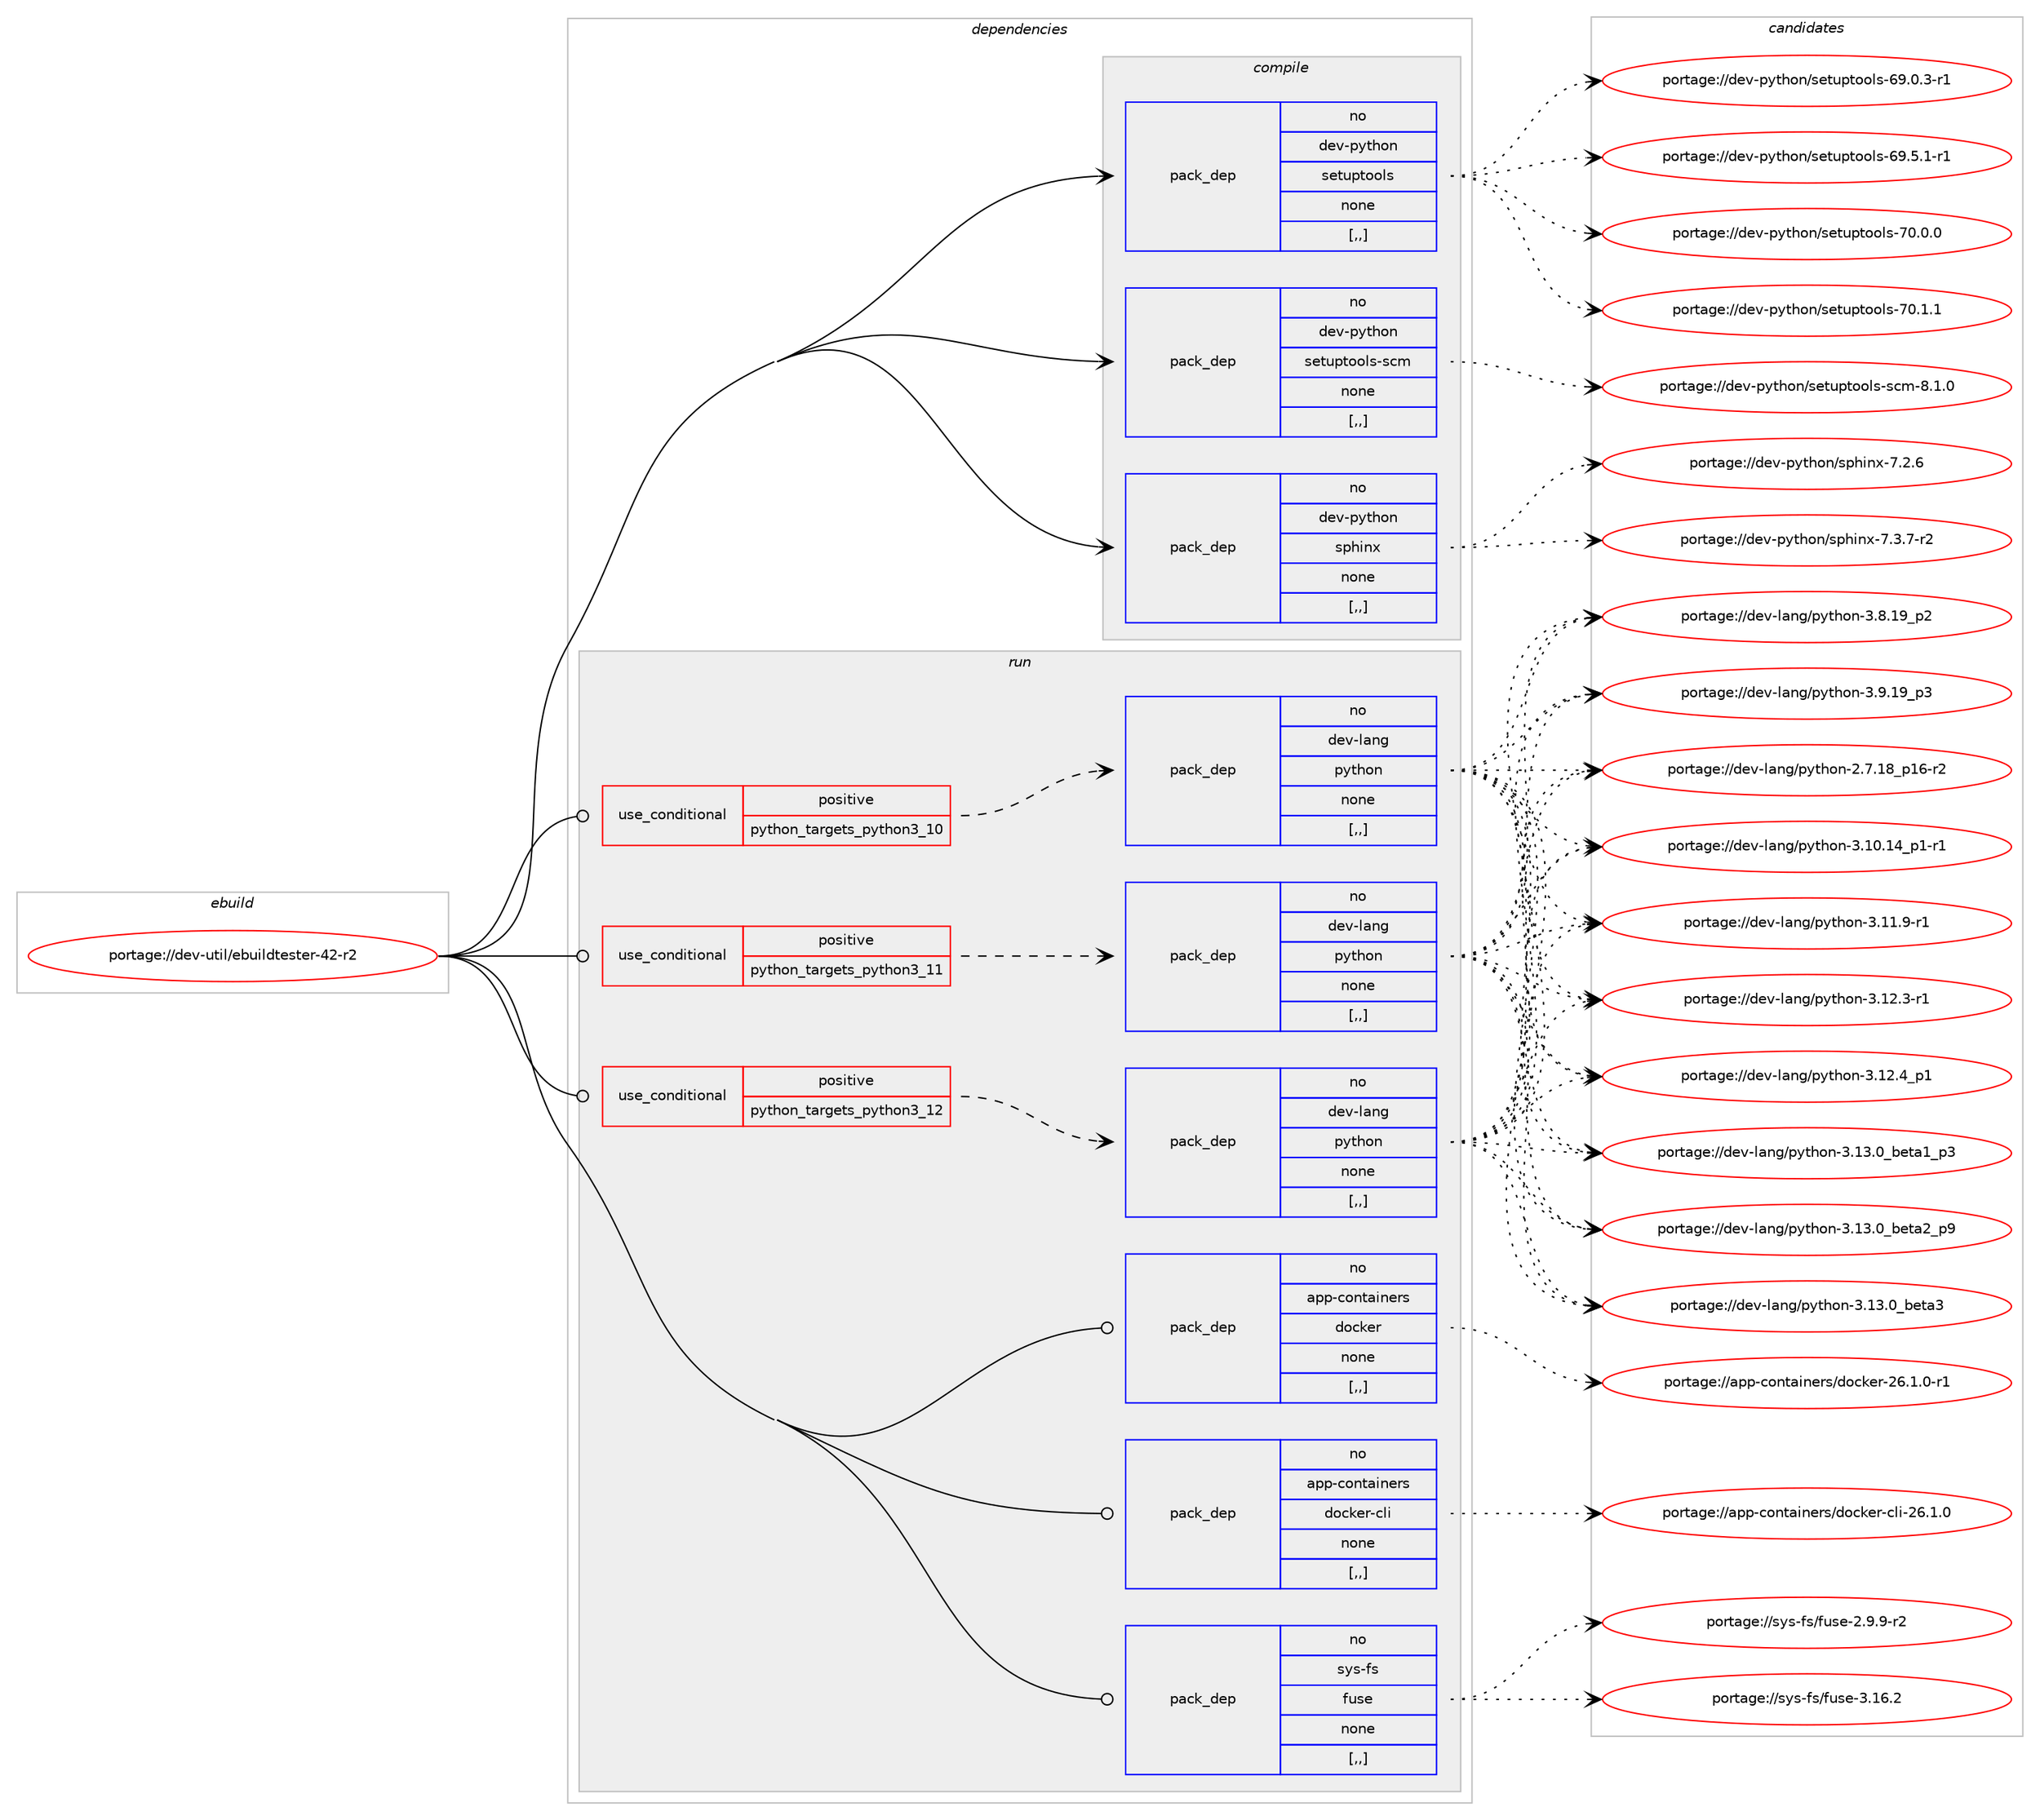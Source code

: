 digraph prolog {

# *************
# Graph options
# *************

newrank=true;
concentrate=true;
compound=true;
graph [rankdir=LR,fontname=Helvetica,fontsize=10,ranksep=1.5];#, ranksep=2.5, nodesep=0.2];
edge  [arrowhead=vee];
node  [fontname=Helvetica,fontsize=10];

# **********
# The ebuild
# **********

subgraph cluster_leftcol {
color=gray;
rank=same;
label=<<i>ebuild</i>>;
id [label="portage://dev-util/ebuildtester-42-r2", color=red, width=4, href="../dev-util/ebuildtester-42-r2.svg"];
}

# ****************
# The dependencies
# ****************

subgraph cluster_midcol {
color=gray;
label=<<i>dependencies</i>>;
subgraph cluster_compile {
fillcolor="#eeeeee";
style=filled;
label=<<i>compile</i>>;
subgraph pack149649 {
dependency210034 [label=<<TABLE BORDER="0" CELLBORDER="1" CELLSPACING="0" CELLPADDING="4" WIDTH="220"><TR><TD ROWSPAN="6" CELLPADDING="30">pack_dep</TD></TR><TR><TD WIDTH="110">no</TD></TR><TR><TD>dev-python</TD></TR><TR><TD>setuptools</TD></TR><TR><TD>none</TD></TR><TR><TD>[,,]</TD></TR></TABLE>>, shape=none, color=blue];
}
id:e -> dependency210034:w [weight=20,style="solid",arrowhead="vee"];
subgraph pack149650 {
dependency210035 [label=<<TABLE BORDER="0" CELLBORDER="1" CELLSPACING="0" CELLPADDING="4" WIDTH="220"><TR><TD ROWSPAN="6" CELLPADDING="30">pack_dep</TD></TR><TR><TD WIDTH="110">no</TD></TR><TR><TD>dev-python</TD></TR><TR><TD>setuptools-scm</TD></TR><TR><TD>none</TD></TR><TR><TD>[,,]</TD></TR></TABLE>>, shape=none, color=blue];
}
id:e -> dependency210035:w [weight=20,style="solid",arrowhead="vee"];
subgraph pack149651 {
dependency210036 [label=<<TABLE BORDER="0" CELLBORDER="1" CELLSPACING="0" CELLPADDING="4" WIDTH="220"><TR><TD ROWSPAN="6" CELLPADDING="30">pack_dep</TD></TR><TR><TD WIDTH="110">no</TD></TR><TR><TD>dev-python</TD></TR><TR><TD>sphinx</TD></TR><TR><TD>none</TD></TR><TR><TD>[,,]</TD></TR></TABLE>>, shape=none, color=blue];
}
id:e -> dependency210036:w [weight=20,style="solid",arrowhead="vee"];
}
subgraph cluster_compileandrun {
fillcolor="#eeeeee";
style=filled;
label=<<i>compile and run</i>>;
}
subgraph cluster_run {
fillcolor="#eeeeee";
style=filled;
label=<<i>run</i>>;
subgraph cond58996 {
dependency210037 [label=<<TABLE BORDER="0" CELLBORDER="1" CELLSPACING="0" CELLPADDING="4"><TR><TD ROWSPAN="3" CELLPADDING="10">use_conditional</TD></TR><TR><TD>positive</TD></TR><TR><TD>python_targets_python3_10</TD></TR></TABLE>>, shape=none, color=red];
subgraph pack149652 {
dependency210038 [label=<<TABLE BORDER="0" CELLBORDER="1" CELLSPACING="0" CELLPADDING="4" WIDTH="220"><TR><TD ROWSPAN="6" CELLPADDING="30">pack_dep</TD></TR><TR><TD WIDTH="110">no</TD></TR><TR><TD>dev-lang</TD></TR><TR><TD>python</TD></TR><TR><TD>none</TD></TR><TR><TD>[,,]</TD></TR></TABLE>>, shape=none, color=blue];
}
dependency210037:e -> dependency210038:w [weight=20,style="dashed",arrowhead="vee"];
}
id:e -> dependency210037:w [weight=20,style="solid",arrowhead="odot"];
subgraph cond58997 {
dependency210039 [label=<<TABLE BORDER="0" CELLBORDER="1" CELLSPACING="0" CELLPADDING="4"><TR><TD ROWSPAN="3" CELLPADDING="10">use_conditional</TD></TR><TR><TD>positive</TD></TR><TR><TD>python_targets_python3_11</TD></TR></TABLE>>, shape=none, color=red];
subgraph pack149653 {
dependency210040 [label=<<TABLE BORDER="0" CELLBORDER="1" CELLSPACING="0" CELLPADDING="4" WIDTH="220"><TR><TD ROWSPAN="6" CELLPADDING="30">pack_dep</TD></TR><TR><TD WIDTH="110">no</TD></TR><TR><TD>dev-lang</TD></TR><TR><TD>python</TD></TR><TR><TD>none</TD></TR><TR><TD>[,,]</TD></TR></TABLE>>, shape=none, color=blue];
}
dependency210039:e -> dependency210040:w [weight=20,style="dashed",arrowhead="vee"];
}
id:e -> dependency210039:w [weight=20,style="solid",arrowhead="odot"];
subgraph cond58998 {
dependency210041 [label=<<TABLE BORDER="0" CELLBORDER="1" CELLSPACING="0" CELLPADDING="4"><TR><TD ROWSPAN="3" CELLPADDING="10">use_conditional</TD></TR><TR><TD>positive</TD></TR><TR><TD>python_targets_python3_12</TD></TR></TABLE>>, shape=none, color=red];
subgraph pack149654 {
dependency210042 [label=<<TABLE BORDER="0" CELLBORDER="1" CELLSPACING="0" CELLPADDING="4" WIDTH="220"><TR><TD ROWSPAN="6" CELLPADDING="30">pack_dep</TD></TR><TR><TD WIDTH="110">no</TD></TR><TR><TD>dev-lang</TD></TR><TR><TD>python</TD></TR><TR><TD>none</TD></TR><TR><TD>[,,]</TD></TR></TABLE>>, shape=none, color=blue];
}
dependency210041:e -> dependency210042:w [weight=20,style="dashed",arrowhead="vee"];
}
id:e -> dependency210041:w [weight=20,style="solid",arrowhead="odot"];
subgraph pack149655 {
dependency210043 [label=<<TABLE BORDER="0" CELLBORDER="1" CELLSPACING="0" CELLPADDING="4" WIDTH="220"><TR><TD ROWSPAN="6" CELLPADDING="30">pack_dep</TD></TR><TR><TD WIDTH="110">no</TD></TR><TR><TD>app-containers</TD></TR><TR><TD>docker</TD></TR><TR><TD>none</TD></TR><TR><TD>[,,]</TD></TR></TABLE>>, shape=none, color=blue];
}
id:e -> dependency210043:w [weight=20,style="solid",arrowhead="odot"];
subgraph pack149656 {
dependency210044 [label=<<TABLE BORDER="0" CELLBORDER="1" CELLSPACING="0" CELLPADDING="4" WIDTH="220"><TR><TD ROWSPAN="6" CELLPADDING="30">pack_dep</TD></TR><TR><TD WIDTH="110">no</TD></TR><TR><TD>app-containers</TD></TR><TR><TD>docker-cli</TD></TR><TR><TD>none</TD></TR><TR><TD>[,,]</TD></TR></TABLE>>, shape=none, color=blue];
}
id:e -> dependency210044:w [weight=20,style="solid",arrowhead="odot"];
subgraph pack149657 {
dependency210045 [label=<<TABLE BORDER="0" CELLBORDER="1" CELLSPACING="0" CELLPADDING="4" WIDTH="220"><TR><TD ROWSPAN="6" CELLPADDING="30">pack_dep</TD></TR><TR><TD WIDTH="110">no</TD></TR><TR><TD>sys-fs</TD></TR><TR><TD>fuse</TD></TR><TR><TD>none</TD></TR><TR><TD>[,,]</TD></TR></TABLE>>, shape=none, color=blue];
}
id:e -> dependency210045:w [weight=20,style="solid",arrowhead="odot"];
}
}

# **************
# The candidates
# **************

subgraph cluster_choices {
rank=same;
color=gray;
label=<<i>candidates</i>>;

subgraph choice149649 {
color=black;
nodesep=1;
choice1001011184511212111610411111047115101116117112116111111108115455457464846514511449 [label="portage://dev-python/setuptools-69.0.3-r1", color=red, width=4,href="../dev-python/setuptools-69.0.3-r1.svg"];
choice1001011184511212111610411111047115101116117112116111111108115455457465346494511449 [label="portage://dev-python/setuptools-69.5.1-r1", color=red, width=4,href="../dev-python/setuptools-69.5.1-r1.svg"];
choice100101118451121211161041111104711510111611711211611111110811545554846484648 [label="portage://dev-python/setuptools-70.0.0", color=red, width=4,href="../dev-python/setuptools-70.0.0.svg"];
choice100101118451121211161041111104711510111611711211611111110811545554846494649 [label="portage://dev-python/setuptools-70.1.1", color=red, width=4,href="../dev-python/setuptools-70.1.1.svg"];
dependency210034:e -> choice1001011184511212111610411111047115101116117112116111111108115455457464846514511449:w [style=dotted,weight="100"];
dependency210034:e -> choice1001011184511212111610411111047115101116117112116111111108115455457465346494511449:w [style=dotted,weight="100"];
dependency210034:e -> choice100101118451121211161041111104711510111611711211611111110811545554846484648:w [style=dotted,weight="100"];
dependency210034:e -> choice100101118451121211161041111104711510111611711211611111110811545554846494649:w [style=dotted,weight="100"];
}
subgraph choice149650 {
color=black;
nodesep=1;
choice10010111845112121116104111110471151011161171121161111111081154511599109455646494648 [label="portage://dev-python/setuptools-scm-8.1.0", color=red, width=4,href="../dev-python/setuptools-scm-8.1.0.svg"];
dependency210035:e -> choice10010111845112121116104111110471151011161171121161111111081154511599109455646494648:w [style=dotted,weight="100"];
}
subgraph choice149651 {
color=black;
nodesep=1;
choice1001011184511212111610411111047115112104105110120455546504654 [label="portage://dev-python/sphinx-7.2.6", color=red, width=4,href="../dev-python/sphinx-7.2.6.svg"];
choice10010111845112121116104111110471151121041051101204555465146554511450 [label="portage://dev-python/sphinx-7.3.7-r2", color=red, width=4,href="../dev-python/sphinx-7.3.7-r2.svg"];
dependency210036:e -> choice1001011184511212111610411111047115112104105110120455546504654:w [style=dotted,weight="100"];
dependency210036:e -> choice10010111845112121116104111110471151121041051101204555465146554511450:w [style=dotted,weight="100"];
}
subgraph choice149652 {
color=black;
nodesep=1;
choice100101118451089711010347112121116104111110455046554649569511249544511450 [label="portage://dev-lang/python-2.7.18_p16-r2", color=red, width=4,href="../dev-lang/python-2.7.18_p16-r2.svg"];
choice100101118451089711010347112121116104111110455146494846495295112494511449 [label="portage://dev-lang/python-3.10.14_p1-r1", color=red, width=4,href="../dev-lang/python-3.10.14_p1-r1.svg"];
choice100101118451089711010347112121116104111110455146494946574511449 [label="portage://dev-lang/python-3.11.9-r1", color=red, width=4,href="../dev-lang/python-3.11.9-r1.svg"];
choice100101118451089711010347112121116104111110455146495046514511449 [label="portage://dev-lang/python-3.12.3-r1", color=red, width=4,href="../dev-lang/python-3.12.3-r1.svg"];
choice100101118451089711010347112121116104111110455146495046529511249 [label="portage://dev-lang/python-3.12.4_p1", color=red, width=4,href="../dev-lang/python-3.12.4_p1.svg"];
choice10010111845108971101034711212111610411111045514649514648959810111697499511251 [label="portage://dev-lang/python-3.13.0_beta1_p3", color=red, width=4,href="../dev-lang/python-3.13.0_beta1_p3.svg"];
choice10010111845108971101034711212111610411111045514649514648959810111697509511257 [label="portage://dev-lang/python-3.13.0_beta2_p9", color=red, width=4,href="../dev-lang/python-3.13.0_beta2_p9.svg"];
choice1001011184510897110103471121211161041111104551464951464895981011169751 [label="portage://dev-lang/python-3.13.0_beta3", color=red, width=4,href="../dev-lang/python-3.13.0_beta3.svg"];
choice100101118451089711010347112121116104111110455146564649579511250 [label="portage://dev-lang/python-3.8.19_p2", color=red, width=4,href="../dev-lang/python-3.8.19_p2.svg"];
choice100101118451089711010347112121116104111110455146574649579511251 [label="portage://dev-lang/python-3.9.19_p3", color=red, width=4,href="../dev-lang/python-3.9.19_p3.svg"];
dependency210038:e -> choice100101118451089711010347112121116104111110455046554649569511249544511450:w [style=dotted,weight="100"];
dependency210038:e -> choice100101118451089711010347112121116104111110455146494846495295112494511449:w [style=dotted,weight="100"];
dependency210038:e -> choice100101118451089711010347112121116104111110455146494946574511449:w [style=dotted,weight="100"];
dependency210038:e -> choice100101118451089711010347112121116104111110455146495046514511449:w [style=dotted,weight="100"];
dependency210038:e -> choice100101118451089711010347112121116104111110455146495046529511249:w [style=dotted,weight="100"];
dependency210038:e -> choice10010111845108971101034711212111610411111045514649514648959810111697499511251:w [style=dotted,weight="100"];
dependency210038:e -> choice10010111845108971101034711212111610411111045514649514648959810111697509511257:w [style=dotted,weight="100"];
dependency210038:e -> choice1001011184510897110103471121211161041111104551464951464895981011169751:w [style=dotted,weight="100"];
dependency210038:e -> choice100101118451089711010347112121116104111110455146564649579511250:w [style=dotted,weight="100"];
dependency210038:e -> choice100101118451089711010347112121116104111110455146574649579511251:w [style=dotted,weight="100"];
}
subgraph choice149653 {
color=black;
nodesep=1;
choice100101118451089711010347112121116104111110455046554649569511249544511450 [label="portage://dev-lang/python-2.7.18_p16-r2", color=red, width=4,href="../dev-lang/python-2.7.18_p16-r2.svg"];
choice100101118451089711010347112121116104111110455146494846495295112494511449 [label="portage://dev-lang/python-3.10.14_p1-r1", color=red, width=4,href="../dev-lang/python-3.10.14_p1-r1.svg"];
choice100101118451089711010347112121116104111110455146494946574511449 [label="portage://dev-lang/python-3.11.9-r1", color=red, width=4,href="../dev-lang/python-3.11.9-r1.svg"];
choice100101118451089711010347112121116104111110455146495046514511449 [label="portage://dev-lang/python-3.12.3-r1", color=red, width=4,href="../dev-lang/python-3.12.3-r1.svg"];
choice100101118451089711010347112121116104111110455146495046529511249 [label="portage://dev-lang/python-3.12.4_p1", color=red, width=4,href="../dev-lang/python-3.12.4_p1.svg"];
choice10010111845108971101034711212111610411111045514649514648959810111697499511251 [label="portage://dev-lang/python-3.13.0_beta1_p3", color=red, width=4,href="../dev-lang/python-3.13.0_beta1_p3.svg"];
choice10010111845108971101034711212111610411111045514649514648959810111697509511257 [label="portage://dev-lang/python-3.13.0_beta2_p9", color=red, width=4,href="../dev-lang/python-3.13.0_beta2_p9.svg"];
choice1001011184510897110103471121211161041111104551464951464895981011169751 [label="portage://dev-lang/python-3.13.0_beta3", color=red, width=4,href="../dev-lang/python-3.13.0_beta3.svg"];
choice100101118451089711010347112121116104111110455146564649579511250 [label="portage://dev-lang/python-3.8.19_p2", color=red, width=4,href="../dev-lang/python-3.8.19_p2.svg"];
choice100101118451089711010347112121116104111110455146574649579511251 [label="portage://dev-lang/python-3.9.19_p3", color=red, width=4,href="../dev-lang/python-3.9.19_p3.svg"];
dependency210040:e -> choice100101118451089711010347112121116104111110455046554649569511249544511450:w [style=dotted,weight="100"];
dependency210040:e -> choice100101118451089711010347112121116104111110455146494846495295112494511449:w [style=dotted,weight="100"];
dependency210040:e -> choice100101118451089711010347112121116104111110455146494946574511449:w [style=dotted,weight="100"];
dependency210040:e -> choice100101118451089711010347112121116104111110455146495046514511449:w [style=dotted,weight="100"];
dependency210040:e -> choice100101118451089711010347112121116104111110455146495046529511249:w [style=dotted,weight="100"];
dependency210040:e -> choice10010111845108971101034711212111610411111045514649514648959810111697499511251:w [style=dotted,weight="100"];
dependency210040:e -> choice10010111845108971101034711212111610411111045514649514648959810111697509511257:w [style=dotted,weight="100"];
dependency210040:e -> choice1001011184510897110103471121211161041111104551464951464895981011169751:w [style=dotted,weight="100"];
dependency210040:e -> choice100101118451089711010347112121116104111110455146564649579511250:w [style=dotted,weight="100"];
dependency210040:e -> choice100101118451089711010347112121116104111110455146574649579511251:w [style=dotted,weight="100"];
}
subgraph choice149654 {
color=black;
nodesep=1;
choice100101118451089711010347112121116104111110455046554649569511249544511450 [label="portage://dev-lang/python-2.7.18_p16-r2", color=red, width=4,href="../dev-lang/python-2.7.18_p16-r2.svg"];
choice100101118451089711010347112121116104111110455146494846495295112494511449 [label="portage://dev-lang/python-3.10.14_p1-r1", color=red, width=4,href="../dev-lang/python-3.10.14_p1-r1.svg"];
choice100101118451089711010347112121116104111110455146494946574511449 [label="portage://dev-lang/python-3.11.9-r1", color=red, width=4,href="../dev-lang/python-3.11.9-r1.svg"];
choice100101118451089711010347112121116104111110455146495046514511449 [label="portage://dev-lang/python-3.12.3-r1", color=red, width=4,href="../dev-lang/python-3.12.3-r1.svg"];
choice100101118451089711010347112121116104111110455146495046529511249 [label="portage://dev-lang/python-3.12.4_p1", color=red, width=4,href="../dev-lang/python-3.12.4_p1.svg"];
choice10010111845108971101034711212111610411111045514649514648959810111697499511251 [label="portage://dev-lang/python-3.13.0_beta1_p3", color=red, width=4,href="../dev-lang/python-3.13.0_beta1_p3.svg"];
choice10010111845108971101034711212111610411111045514649514648959810111697509511257 [label="portage://dev-lang/python-3.13.0_beta2_p9", color=red, width=4,href="../dev-lang/python-3.13.0_beta2_p9.svg"];
choice1001011184510897110103471121211161041111104551464951464895981011169751 [label="portage://dev-lang/python-3.13.0_beta3", color=red, width=4,href="../dev-lang/python-3.13.0_beta3.svg"];
choice100101118451089711010347112121116104111110455146564649579511250 [label="portage://dev-lang/python-3.8.19_p2", color=red, width=4,href="../dev-lang/python-3.8.19_p2.svg"];
choice100101118451089711010347112121116104111110455146574649579511251 [label="portage://dev-lang/python-3.9.19_p3", color=red, width=4,href="../dev-lang/python-3.9.19_p3.svg"];
dependency210042:e -> choice100101118451089711010347112121116104111110455046554649569511249544511450:w [style=dotted,weight="100"];
dependency210042:e -> choice100101118451089711010347112121116104111110455146494846495295112494511449:w [style=dotted,weight="100"];
dependency210042:e -> choice100101118451089711010347112121116104111110455146494946574511449:w [style=dotted,weight="100"];
dependency210042:e -> choice100101118451089711010347112121116104111110455146495046514511449:w [style=dotted,weight="100"];
dependency210042:e -> choice100101118451089711010347112121116104111110455146495046529511249:w [style=dotted,weight="100"];
dependency210042:e -> choice10010111845108971101034711212111610411111045514649514648959810111697499511251:w [style=dotted,weight="100"];
dependency210042:e -> choice10010111845108971101034711212111610411111045514649514648959810111697509511257:w [style=dotted,weight="100"];
dependency210042:e -> choice1001011184510897110103471121211161041111104551464951464895981011169751:w [style=dotted,weight="100"];
dependency210042:e -> choice100101118451089711010347112121116104111110455146564649579511250:w [style=dotted,weight="100"];
dependency210042:e -> choice100101118451089711010347112121116104111110455146574649579511251:w [style=dotted,weight="100"];
}
subgraph choice149655 {
color=black;
nodesep=1;
choice971121124599111110116971051101011141154710011199107101114455054464946484511449 [label="portage://app-containers/docker-26.1.0-r1", color=red, width=4,href="../app-containers/docker-26.1.0-r1.svg"];
dependency210043:e -> choice971121124599111110116971051101011141154710011199107101114455054464946484511449:w [style=dotted,weight="100"];
}
subgraph choice149656 {
color=black;
nodesep=1;
choice971121124599111110116971051101011141154710011199107101114459910810545505446494648 [label="portage://app-containers/docker-cli-26.1.0", color=red, width=4,href="../app-containers/docker-cli-26.1.0.svg"];
dependency210044:e -> choice971121124599111110116971051101011141154710011199107101114459910810545505446494648:w [style=dotted,weight="100"];
}
subgraph choice149657 {
color=black;
nodesep=1;
choice11512111545102115471021171151014550465746574511450 [label="portage://sys-fs/fuse-2.9.9-r2", color=red, width=4,href="../sys-fs/fuse-2.9.9-r2.svg"];
choice115121115451021154710211711510145514649544650 [label="portage://sys-fs/fuse-3.16.2", color=red, width=4,href="../sys-fs/fuse-3.16.2.svg"];
dependency210045:e -> choice11512111545102115471021171151014550465746574511450:w [style=dotted,weight="100"];
dependency210045:e -> choice115121115451021154710211711510145514649544650:w [style=dotted,weight="100"];
}
}

}
